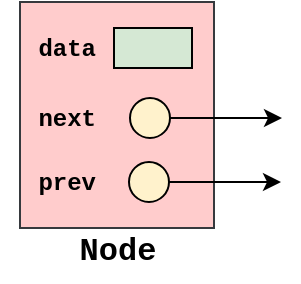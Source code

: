 <mxfile version="28.1.2">
  <diagram name="Página-1" id="jQoiph2c1nl-3ZJ2nl2n">
    <mxGraphModel dx="601" dy="370" grid="1" gridSize="10" guides="1" tooltips="1" connect="1" arrows="1" fold="1" page="1" pageScale="1" pageWidth="827" pageHeight="1169" math="0" shadow="0">
      <root>
        <mxCell id="0" />
        <mxCell id="1" parent="0" />
        <mxCell id="9hk3xX4-yNIHYKIxxczJ-4" value="" style="group" vertex="1" connectable="0" parent="1">
          <mxGeometry x="343" y="180" width="141" height="140" as="geometry" />
        </mxCell>
        <mxCell id="OkkiLNKMATkOTUkjnKhW-3" value="" style="rounded=0;whiteSpace=wrap;html=1;fillColor=#ffcccc;strokeColor=#36393D;" parent="9hk3xX4-yNIHYKIxxczJ-4" vertex="1">
          <mxGeometry x="10" width="97" height="113" as="geometry" />
        </mxCell>
        <mxCell id="_NtyxQ0_7e0Htwn68GD2-1" value="" style="rounded=0;whiteSpace=wrap;html=1;fillColor=#d5e8d4;strokeColor=#000000;" parent="9hk3xX4-yNIHYKIxxczJ-4" vertex="1">
          <mxGeometry x="57" y="13" width="39" height="20" as="geometry" />
        </mxCell>
        <mxCell id="_NtyxQ0_7e0Htwn68GD2-5" value="&lt;font size=&quot;1&quot; face=&quot;Courier New&quot;&gt;&lt;b style=&quot;font-size: 16px;&quot;&gt;Node&lt;/b&gt;&lt;/font&gt;" style="text;html=1;align=center;verticalAlign=middle;whiteSpace=wrap;rounded=0;" parent="9hk3xX4-yNIHYKIxxczJ-4" vertex="1">
          <mxGeometry x="28.5" y="110" width="60" height="30" as="geometry" />
        </mxCell>
        <mxCell id="_NtyxQ0_7e0Htwn68GD2-6" value="" style="endArrow=classic;html=1;rounded=0;exitX=1;exitY=0.5;exitDx=0;exitDy=0;" parent="9hk3xX4-yNIHYKIxxczJ-4" source="YgXC3Uh9Jd0HWionlt_S-1" edge="1">
          <mxGeometry width="50" height="50" relative="1" as="geometry">
            <mxPoint x="100" y="57.5" as="sourcePoint" />
            <mxPoint x="141" y="58" as="targetPoint" />
          </mxGeometry>
        </mxCell>
        <mxCell id="YgXC3Uh9Jd0HWionlt_S-1" value="" style="ellipse;whiteSpace=wrap;html=1;aspect=fixed;fillColor=#fff2cc;strokeColor=#000000;" parent="9hk3xX4-yNIHYKIxxczJ-4" vertex="1">
          <mxGeometry x="65" y="48" width="20" height="20" as="geometry" />
        </mxCell>
        <mxCell id="YgXC3Uh9Jd0HWionlt_S-2" value="&lt;font face=&quot;Courier New&quot;&gt;&lt;b style=&quot;&quot;&gt;data&lt;/b&gt;&lt;/font&gt;" style="text;html=1;align=right;verticalAlign=middle;whiteSpace=wrap;rounded=0;" parent="9hk3xX4-yNIHYKIxxczJ-4" vertex="1">
          <mxGeometry y="13" width="50" height="20" as="geometry" />
        </mxCell>
        <mxCell id="YgXC3Uh9Jd0HWionlt_S-3" value="&lt;font face=&quot;Courier New&quot;&gt;&lt;b style=&quot;&quot;&gt;next&lt;/b&gt;&lt;/font&gt;" style="text;html=1;align=right;verticalAlign=middle;whiteSpace=wrap;rounded=0;" parent="9hk3xX4-yNIHYKIxxczJ-4" vertex="1">
          <mxGeometry x="10" y="48" width="40" height="20" as="geometry" />
        </mxCell>
        <mxCell id="9hk3xX4-yNIHYKIxxczJ-1" value="" style="endArrow=classic;html=1;rounded=0;exitX=1;exitY=0.5;exitDx=0;exitDy=0;" edge="1" parent="9hk3xX4-yNIHYKIxxczJ-4" source="9hk3xX4-yNIHYKIxxczJ-2">
          <mxGeometry width="50" height="50" relative="1" as="geometry">
            <mxPoint x="99.5" y="89.5" as="sourcePoint" />
            <mxPoint x="140.5" y="90" as="targetPoint" />
          </mxGeometry>
        </mxCell>
        <mxCell id="9hk3xX4-yNIHYKIxxczJ-2" value="" style="ellipse;whiteSpace=wrap;html=1;aspect=fixed;fillColor=#fff2cc;strokeColor=#000000;" vertex="1" parent="9hk3xX4-yNIHYKIxxczJ-4">
          <mxGeometry x="64.5" y="80" width="20" height="20" as="geometry" />
        </mxCell>
        <mxCell id="9hk3xX4-yNIHYKIxxczJ-3" value="&lt;font face=&quot;Courier New&quot;&gt;&lt;b style=&quot;&quot;&gt;prev&lt;/b&gt;&lt;/font&gt;" style="text;html=1;align=right;verticalAlign=middle;whiteSpace=wrap;rounded=0;" vertex="1" parent="9hk3xX4-yNIHYKIxxczJ-4">
          <mxGeometry x="9.5" y="80" width="40" height="20" as="geometry" />
        </mxCell>
      </root>
    </mxGraphModel>
  </diagram>
</mxfile>
